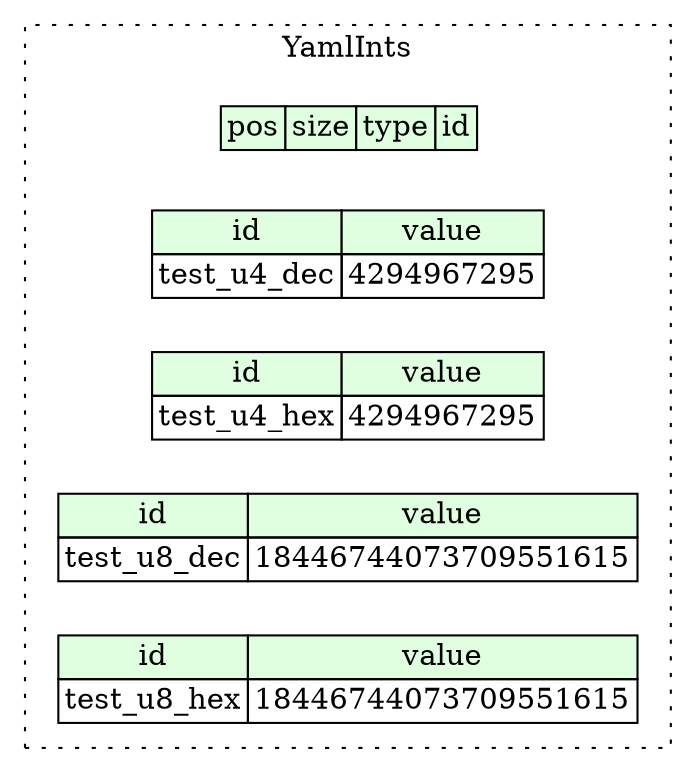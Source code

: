 digraph {
	rankdir=LR;
	node [shape=plaintext];
	subgraph cluster__yaml_ints {
		label="YamlInts";
		graph[style=dotted];

		yaml_ints__seq [label=<<TABLE BORDER="0" CELLBORDER="1" CELLSPACING="0">
			<TR><TD BGCOLOR="#E0FFE0">pos</TD><TD BGCOLOR="#E0FFE0">size</TD><TD BGCOLOR="#E0FFE0">type</TD><TD BGCOLOR="#E0FFE0">id</TD></TR>
		</TABLE>>];
		yaml_ints__inst__test_u4_dec [label=<<TABLE BORDER="0" CELLBORDER="1" CELLSPACING="0">
			<TR><TD BGCOLOR="#E0FFE0">id</TD><TD BGCOLOR="#E0FFE0">value</TD></TR>
			<TR><TD>test_u4_dec</TD><TD>4294967295</TD></TR>
		</TABLE>>];
		yaml_ints__inst__test_u4_hex [label=<<TABLE BORDER="0" CELLBORDER="1" CELLSPACING="0">
			<TR><TD BGCOLOR="#E0FFE0">id</TD><TD BGCOLOR="#E0FFE0">value</TD></TR>
			<TR><TD>test_u4_hex</TD><TD>4294967295</TD></TR>
		</TABLE>>];
		yaml_ints__inst__test_u8_dec [label=<<TABLE BORDER="0" CELLBORDER="1" CELLSPACING="0">
			<TR><TD BGCOLOR="#E0FFE0">id</TD><TD BGCOLOR="#E0FFE0">value</TD></TR>
			<TR><TD>test_u8_dec</TD><TD>18446744073709551615</TD></TR>
		</TABLE>>];
		yaml_ints__inst__test_u8_hex [label=<<TABLE BORDER="0" CELLBORDER="1" CELLSPACING="0">
			<TR><TD BGCOLOR="#E0FFE0">id</TD><TD BGCOLOR="#E0FFE0">value</TD></TR>
			<TR><TD>test_u8_hex</TD><TD>18446744073709551615</TD></TR>
		</TABLE>>];
	}
}
